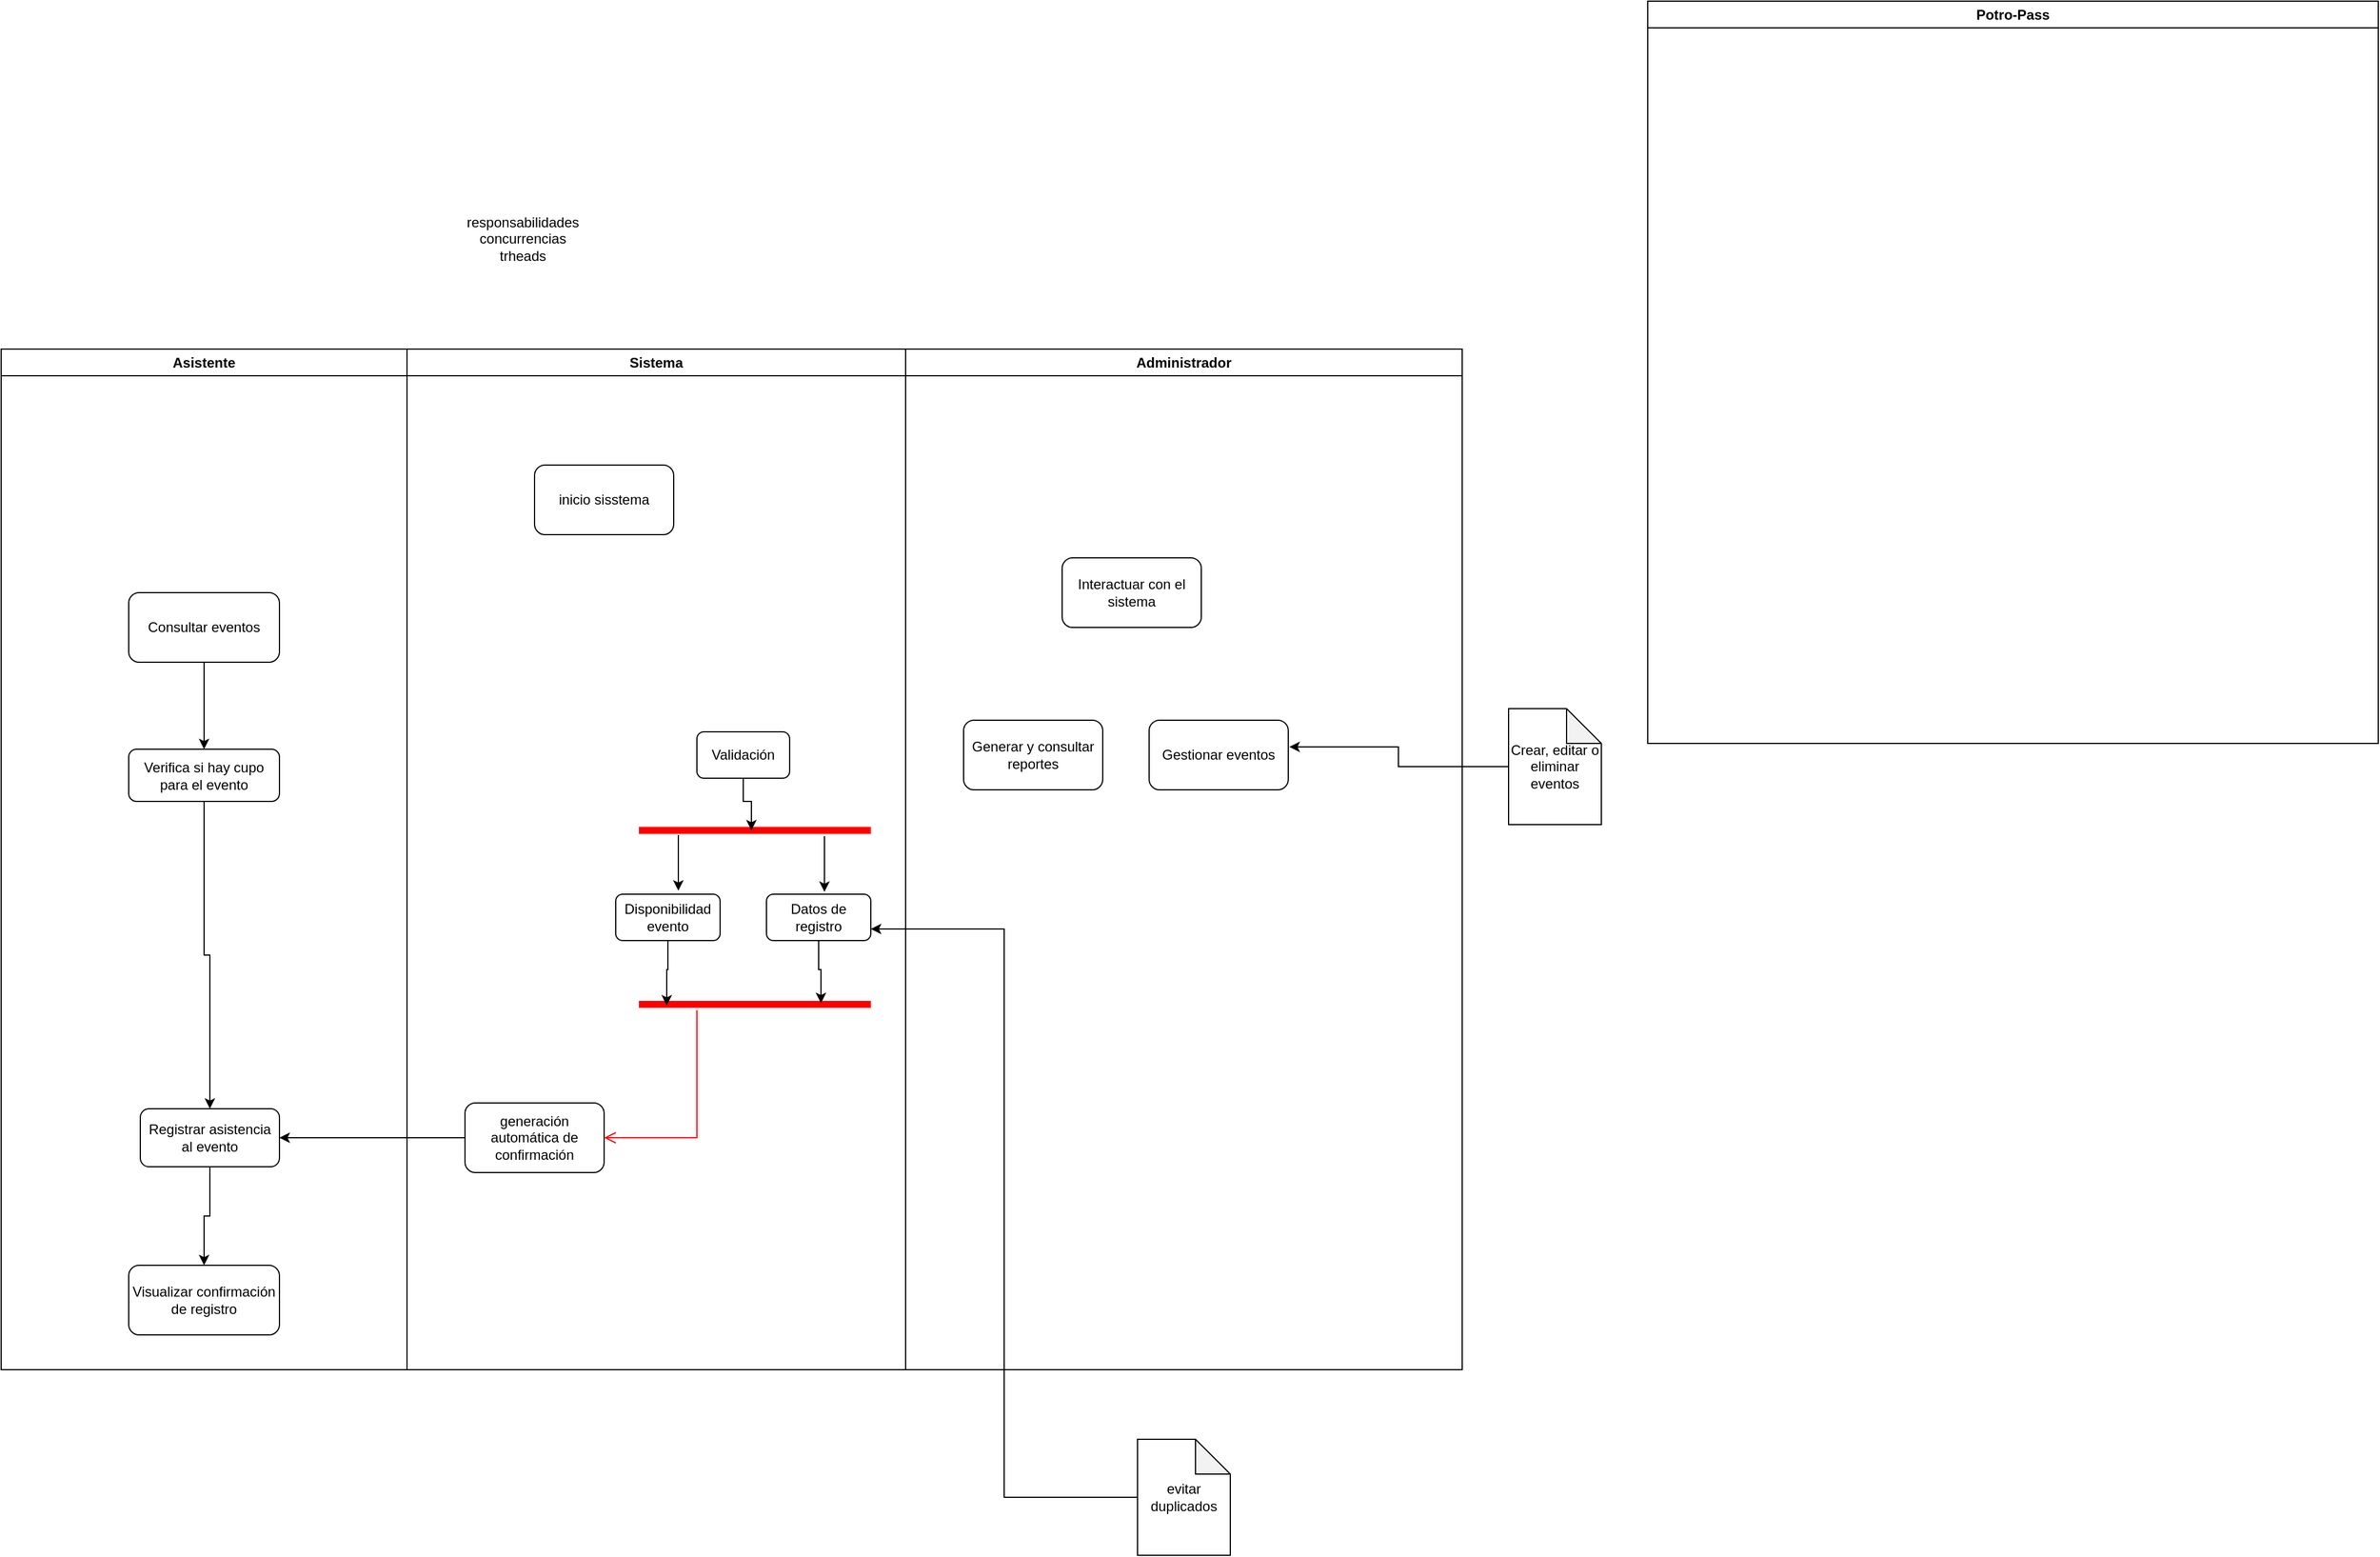 <mxfile version="24.9.1">
  <diagram name="Page-1" id="e7e014a7-5840-1c2e-5031-d8a46d1fe8dd">
    <mxGraphModel dx="2603" dy="1600" grid="1" gridSize="10" guides="1" tooltips="1" connect="1" arrows="1" fold="1" page="1" pageScale="1" pageWidth="1169" pageHeight="826" background="none" math="0" shadow="0">
      <root>
        <mxCell id="0" />
        <mxCell id="1" parent="0" />
        <mxCell id="Q9W1fsMLStfwctIRidVB-1" value="Potro-Pass" style="swimlane;whiteSpace=wrap;html=1;" vertex="1" parent="1">
          <mxGeometry x="1150" y="-60" width="630" height="640" as="geometry" />
        </mxCell>
        <mxCell id="Q9W1fsMLStfwctIRidVB-3" value="&lt;div&gt;responsabilidades&lt;/div&gt;&lt;div&gt;concurrencias&lt;/div&gt;&lt;div&gt;trheads&lt;br&gt;&lt;/div&gt;" style="text;html=1;align=center;verticalAlign=middle;whiteSpace=wrap;rounded=0;" vertex="1" parent="1">
          <mxGeometry x="150" y="130" width="60" height="30" as="geometry" />
        </mxCell>
        <mxCell id="Q9W1fsMLStfwctIRidVB-4" value="Asistente" style="swimlane;whiteSpace=wrap;html=1;" vertex="1" parent="1">
          <mxGeometry x="-270" y="240" width="350" height="880" as="geometry" />
        </mxCell>
        <mxCell id="Q9W1fsMLStfwctIRidVB-35" style="edgeStyle=orthogonalEdgeStyle;rounded=0;orthogonalLoop=1;jettySize=auto;html=1;entryX=0.5;entryY=0;entryDx=0;entryDy=0;" edge="1" parent="Q9W1fsMLStfwctIRidVB-4" source="Q9W1fsMLStfwctIRidVB-10" target="Q9W1fsMLStfwctIRidVB-15">
          <mxGeometry relative="1" as="geometry" />
        </mxCell>
        <mxCell id="Q9W1fsMLStfwctIRidVB-10" value="Consultar eventos" style="rounded=1;whiteSpace=wrap;html=1;" vertex="1" parent="Q9W1fsMLStfwctIRidVB-4">
          <mxGeometry x="110" y="210" width="130" height="60" as="geometry" />
        </mxCell>
        <mxCell id="Q9W1fsMLStfwctIRidVB-36" style="edgeStyle=orthogonalEdgeStyle;rounded=0;orthogonalLoop=1;jettySize=auto;html=1;entryX=0.5;entryY=0;entryDx=0;entryDy=0;" edge="1" parent="Q9W1fsMLStfwctIRidVB-4" source="Q9W1fsMLStfwctIRidVB-15" target="Q9W1fsMLStfwctIRidVB-11">
          <mxGeometry relative="1" as="geometry" />
        </mxCell>
        <mxCell id="Q9W1fsMLStfwctIRidVB-15" value="Verifica si hay cupo para el evento" style="rounded=1;whiteSpace=wrap;html=1;" vertex="1" parent="Q9W1fsMLStfwctIRidVB-4">
          <mxGeometry x="110" y="345" width="130" height="45" as="geometry" />
        </mxCell>
        <mxCell id="Q9W1fsMLStfwctIRidVB-37" style="edgeStyle=orthogonalEdgeStyle;rounded=0;orthogonalLoop=1;jettySize=auto;html=1;entryX=0.5;entryY=0;entryDx=0;entryDy=0;" edge="1" parent="Q9W1fsMLStfwctIRidVB-4" source="Q9W1fsMLStfwctIRidVB-11" target="Q9W1fsMLStfwctIRidVB-12">
          <mxGeometry relative="1" as="geometry" />
        </mxCell>
        <mxCell id="Q9W1fsMLStfwctIRidVB-11" value="Registrar asistencia al evento" style="rounded=1;whiteSpace=wrap;html=1;" vertex="1" parent="Q9W1fsMLStfwctIRidVB-4">
          <mxGeometry x="120" y="655" width="120" height="50" as="geometry" />
        </mxCell>
        <mxCell id="Q9W1fsMLStfwctIRidVB-12" value="Visualizar confirmación de registro" style="rounded=1;whiteSpace=wrap;html=1;" vertex="1" parent="Q9W1fsMLStfwctIRidVB-4">
          <mxGeometry x="110" y="790" width="130" height="60" as="geometry" />
        </mxCell>
        <mxCell id="Q9W1fsMLStfwctIRidVB-5" value="Administrador" style="swimlane;whiteSpace=wrap;html=1;" vertex="1" parent="1">
          <mxGeometry x="510" y="240" width="480" height="880" as="geometry" />
        </mxCell>
        <mxCell id="Q9W1fsMLStfwctIRidVB-24" value="Gestionar eventos" style="rounded=1;whiteSpace=wrap;html=1;" vertex="1" parent="Q9W1fsMLStfwctIRidVB-5">
          <mxGeometry x="210" y="320" width="120" height="60" as="geometry" />
        </mxCell>
        <mxCell id="Q9W1fsMLStfwctIRidVB-14" value="Generar y consultar reportes" style="rounded=1;whiteSpace=wrap;html=1;" vertex="1" parent="Q9W1fsMLStfwctIRidVB-5">
          <mxGeometry x="50" y="320" width="120" height="60" as="geometry" />
        </mxCell>
        <mxCell id="Q9W1fsMLStfwctIRidVB-13" value="Interactuar con el sistema" style="rounded=1;whiteSpace=wrap;html=1;" vertex="1" parent="Q9W1fsMLStfwctIRidVB-5">
          <mxGeometry x="135" y="180" width="120" height="60" as="geometry" />
        </mxCell>
        <mxCell id="Q9W1fsMLStfwctIRidVB-30" value="Sistema" style="swimlane;whiteSpace=wrap;html=1;" vertex="1" parent="1">
          <mxGeometry x="80" y="240" width="430" height="880" as="geometry" />
        </mxCell>
        <mxCell id="Q9W1fsMLStfwctIRidVB-31" value="Validación" style="rounded=1;whiteSpace=wrap;html=1;" vertex="1" parent="Q9W1fsMLStfwctIRidVB-30">
          <mxGeometry x="250" y="330" width="80" height="40" as="geometry" />
        </mxCell>
        <mxCell id="Q9W1fsMLStfwctIRidVB-32" value="generación automática de confirmación" style="rounded=1;whiteSpace=wrap;html=1;" vertex="1" parent="Q9W1fsMLStfwctIRidVB-30">
          <mxGeometry x="50" y="650" width="120" height="60" as="geometry" />
        </mxCell>
        <mxCell id="Q9W1fsMLStfwctIRidVB-16" value="inicio sisstema" style="rounded=1;whiteSpace=wrap;html=1;" vertex="1" parent="Q9W1fsMLStfwctIRidVB-30">
          <mxGeometry x="110" y="100" width="120" height="60" as="geometry" />
        </mxCell>
        <mxCell id="Q9W1fsMLStfwctIRidVB-43" value="Disponibilidad evento" style="rounded=1;whiteSpace=wrap;html=1;" vertex="1" parent="Q9W1fsMLStfwctIRidVB-30">
          <mxGeometry x="180" y="470" width="90" height="40" as="geometry" />
        </mxCell>
        <mxCell id="Q9W1fsMLStfwctIRidVB-49" value="Datos de registro" style="rounded=1;whiteSpace=wrap;html=1;" vertex="1" parent="Q9W1fsMLStfwctIRidVB-30">
          <mxGeometry x="310" y="470" width="90" height="40" as="geometry" />
        </mxCell>
        <mxCell id="Q9W1fsMLStfwctIRidVB-52" value="" style="shape=line;html=1;strokeWidth=6;strokeColor=#ff0000;" vertex="1" parent="Q9W1fsMLStfwctIRidVB-30">
          <mxGeometry x="200" y="410" width="200" height="10" as="geometry" />
        </mxCell>
        <mxCell id="Q9W1fsMLStfwctIRidVB-54" value="" style="endArrow=classic;html=1;rounded=0;exitX=0.17;exitY=0.9;exitDx=0;exitDy=0;exitPerimeter=0;entryX=0.6;entryY=-0.075;entryDx=0;entryDy=0;entryPerimeter=0;" edge="1" parent="Q9W1fsMLStfwctIRidVB-30" source="Q9W1fsMLStfwctIRidVB-52" target="Q9W1fsMLStfwctIRidVB-43">
          <mxGeometry width="50" height="50" relative="1" as="geometry">
            <mxPoint x="370" y="510" as="sourcePoint" />
            <mxPoint x="420" y="460" as="targetPoint" />
          </mxGeometry>
        </mxCell>
        <mxCell id="Q9W1fsMLStfwctIRidVB-55" value="" style="endArrow=classic;html=1;rounded=0;exitX=0.17;exitY=0.9;exitDx=0;exitDy=0;exitPerimeter=0;entryX=0.6;entryY=-0.075;entryDx=0;entryDy=0;entryPerimeter=0;" edge="1" parent="Q9W1fsMLStfwctIRidVB-30">
          <mxGeometry width="50" height="50" relative="1" as="geometry">
            <mxPoint x="360" y="420" as="sourcePoint" />
            <mxPoint x="360" y="468" as="targetPoint" />
          </mxGeometry>
        </mxCell>
        <mxCell id="Q9W1fsMLStfwctIRidVB-56" value="" style="shape=line;html=1;strokeWidth=6;strokeColor=#ff0000;" vertex="1" parent="Q9W1fsMLStfwctIRidVB-30">
          <mxGeometry x="200" y="560" width="200" height="10" as="geometry" />
        </mxCell>
        <mxCell id="Q9W1fsMLStfwctIRidVB-57" value="" style="edgeStyle=orthogonalEdgeStyle;html=1;verticalAlign=bottom;endArrow=open;endSize=8;strokeColor=#ff0000;rounded=0;entryX=1;entryY=0.5;entryDx=0;entryDy=0;" edge="1" source="Q9W1fsMLStfwctIRidVB-56" parent="Q9W1fsMLStfwctIRidVB-30" target="Q9W1fsMLStfwctIRidVB-32">
          <mxGeometry relative="1" as="geometry">
            <mxPoint x="300" y="640" as="targetPoint" />
            <Array as="points">
              <mxPoint x="250" y="680" />
            </Array>
          </mxGeometry>
        </mxCell>
        <mxCell id="Q9W1fsMLStfwctIRidVB-58" style="edgeStyle=orthogonalEdgeStyle;rounded=0;orthogonalLoop=1;jettySize=auto;html=1;entryX=0.12;entryY=0.6;entryDx=0;entryDy=0;entryPerimeter=0;" edge="1" parent="Q9W1fsMLStfwctIRidVB-30" source="Q9W1fsMLStfwctIRidVB-43" target="Q9W1fsMLStfwctIRidVB-56">
          <mxGeometry relative="1" as="geometry" />
        </mxCell>
        <mxCell id="Q9W1fsMLStfwctIRidVB-59" style="edgeStyle=orthogonalEdgeStyle;rounded=0;orthogonalLoop=1;jettySize=auto;html=1;entryX=0.785;entryY=0.4;entryDx=0;entryDy=0;entryPerimeter=0;" edge="1" parent="Q9W1fsMLStfwctIRidVB-30" source="Q9W1fsMLStfwctIRidVB-49" target="Q9W1fsMLStfwctIRidVB-56">
          <mxGeometry relative="1" as="geometry" />
        </mxCell>
        <mxCell id="Q9W1fsMLStfwctIRidVB-60" style="edgeStyle=orthogonalEdgeStyle;rounded=0;orthogonalLoop=1;jettySize=auto;html=1;entryX=0.485;entryY=0.5;entryDx=0;entryDy=0;entryPerimeter=0;" edge="1" parent="Q9W1fsMLStfwctIRidVB-30" source="Q9W1fsMLStfwctIRidVB-31" target="Q9W1fsMLStfwctIRidVB-52">
          <mxGeometry relative="1" as="geometry" />
        </mxCell>
        <mxCell id="Q9W1fsMLStfwctIRidVB-51" style="edgeStyle=orthogonalEdgeStyle;rounded=0;orthogonalLoop=1;jettySize=auto;html=1;entryX=1;entryY=0.75;entryDx=0;entryDy=0;" edge="1" parent="1" source="Q9W1fsMLStfwctIRidVB-50" target="Q9W1fsMLStfwctIRidVB-49">
          <mxGeometry relative="1" as="geometry" />
        </mxCell>
        <mxCell id="Q9W1fsMLStfwctIRidVB-50" value="evitar duplicados" style="shape=note;whiteSpace=wrap;html=1;backgroundOutline=1;darkOpacity=0.05;" vertex="1" parent="1">
          <mxGeometry x="710" y="1180" width="80" height="100" as="geometry" />
        </mxCell>
        <mxCell id="Q9W1fsMLStfwctIRidVB-61" style="edgeStyle=orthogonalEdgeStyle;rounded=0;orthogonalLoop=1;jettySize=auto;html=1;" edge="1" parent="1" source="Q9W1fsMLStfwctIRidVB-32" target="Q9W1fsMLStfwctIRidVB-11">
          <mxGeometry relative="1" as="geometry" />
        </mxCell>
        <mxCell id="Q9W1fsMLStfwctIRidVB-33" value="Crear, editar o eliminar eventos" style="shape=note;whiteSpace=wrap;html=1;backgroundOutline=1;darkOpacity=0.05;" vertex="1" parent="1">
          <mxGeometry x="1030" y="550" width="80" height="100" as="geometry" />
        </mxCell>
        <mxCell id="Q9W1fsMLStfwctIRidVB-34" style="edgeStyle=orthogonalEdgeStyle;rounded=0;orthogonalLoop=1;jettySize=auto;html=1;entryX=1.008;entryY=0.383;entryDx=0;entryDy=0;entryPerimeter=0;" edge="1" parent="1" source="Q9W1fsMLStfwctIRidVB-33" target="Q9W1fsMLStfwctIRidVB-24">
          <mxGeometry relative="1" as="geometry" />
        </mxCell>
      </root>
    </mxGraphModel>
  </diagram>
</mxfile>
